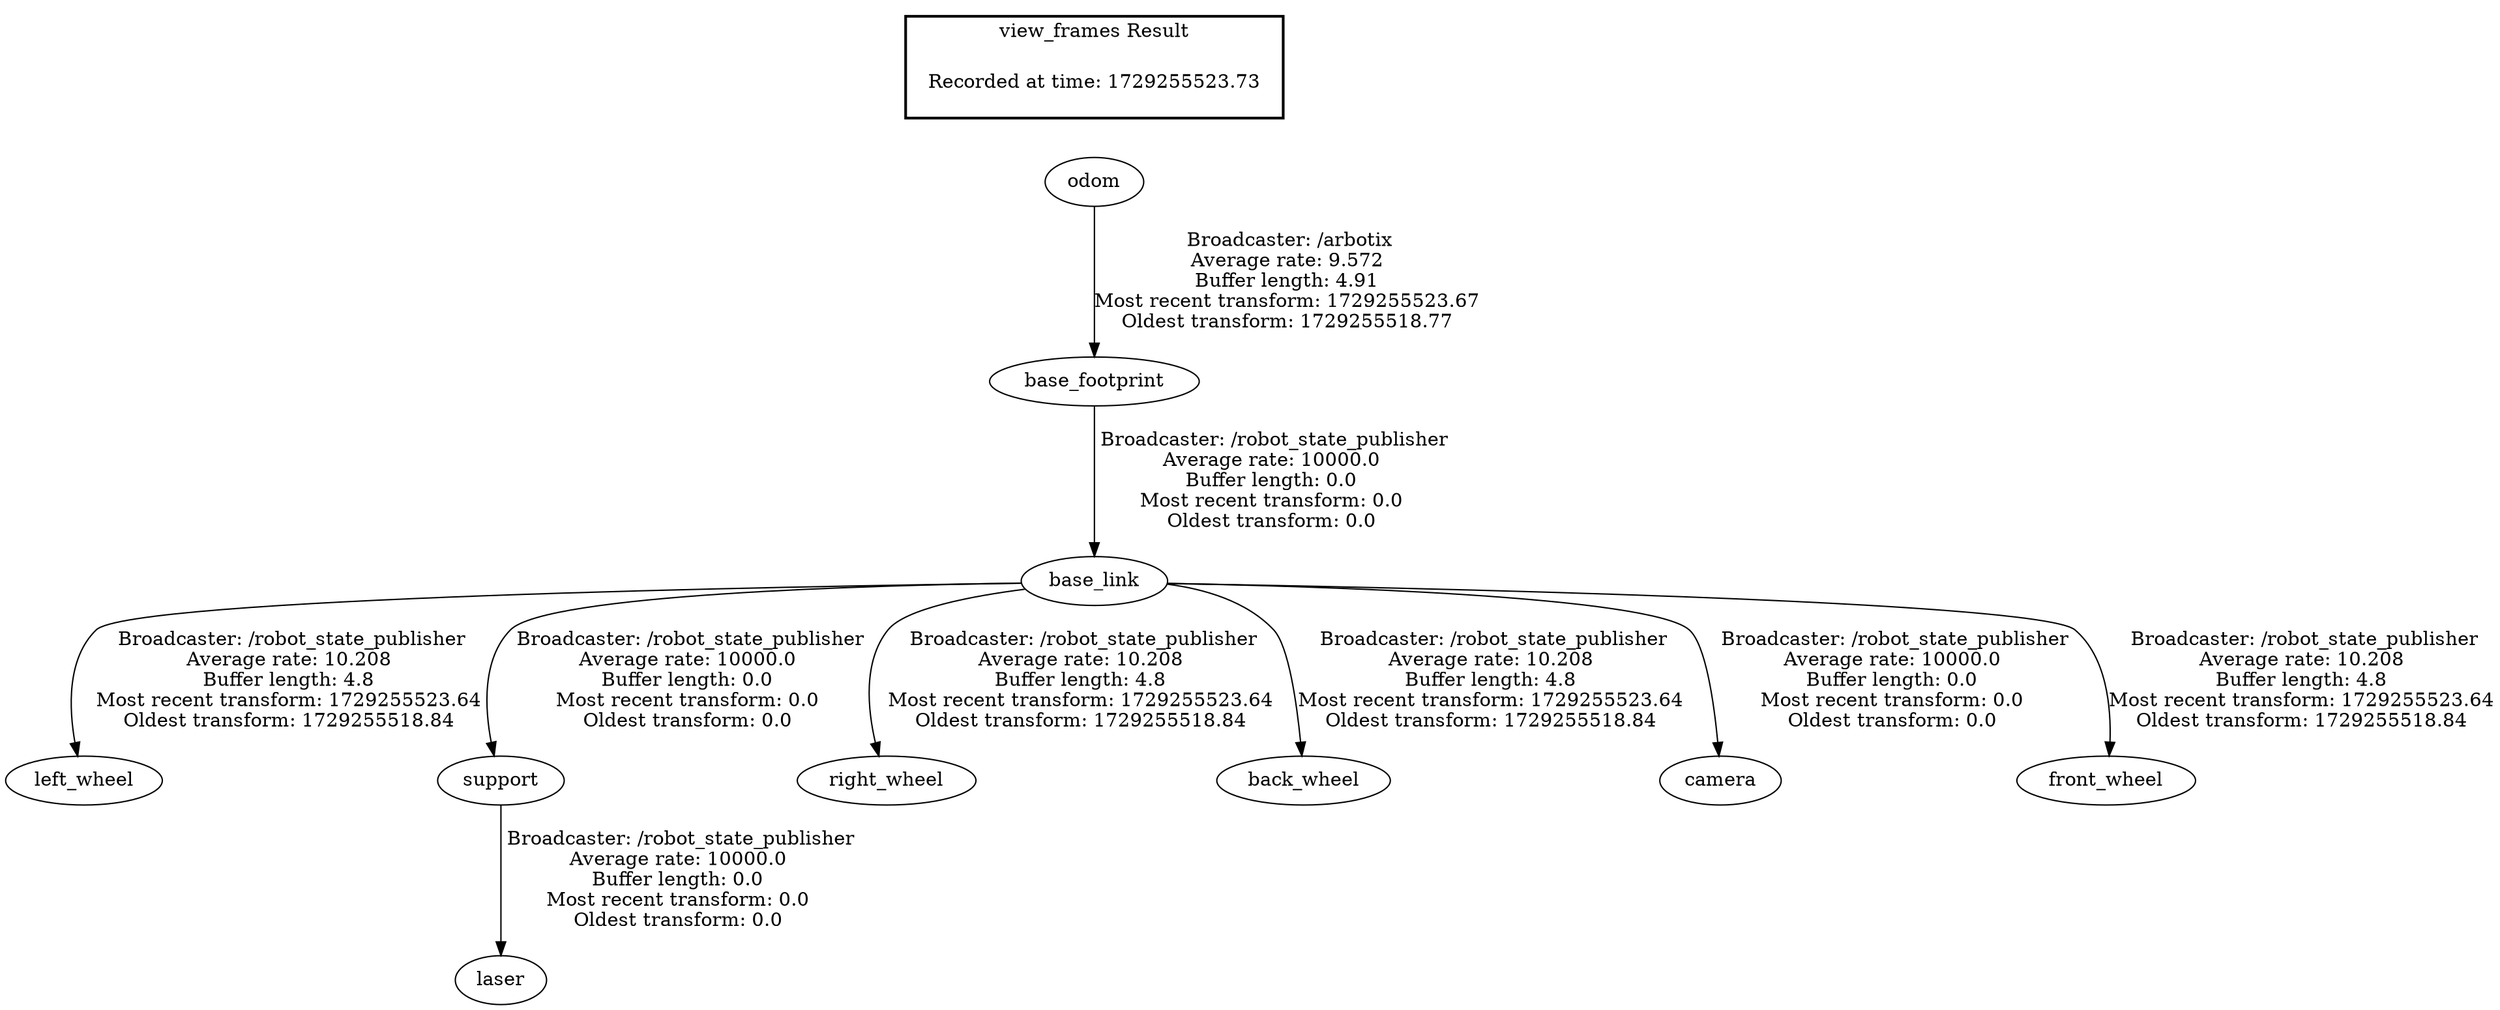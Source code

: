 digraph G {
"base_link" -> "left_wheel"[label=" Broadcaster: /robot_state_publisher\nAverage rate: 10.208\nBuffer length: 4.8\nMost recent transform: 1729255523.64\nOldest transform: 1729255518.84\n"];
"base_footprint" -> "base_link"[label=" Broadcaster: /robot_state_publisher\nAverage rate: 10000.0\nBuffer length: 0.0\nMost recent transform: 0.0\nOldest transform: 0.0\n"];
"support" -> "laser"[label=" Broadcaster: /robot_state_publisher\nAverage rate: 10000.0\nBuffer length: 0.0\nMost recent transform: 0.0\nOldest transform: 0.0\n"];
"base_link" -> "right_wheel"[label=" Broadcaster: /robot_state_publisher\nAverage rate: 10.208\nBuffer length: 4.8\nMost recent transform: 1729255523.64\nOldest transform: 1729255518.84\n"];
"base_link" -> "support"[label=" Broadcaster: /robot_state_publisher\nAverage rate: 10000.0\nBuffer length: 0.0\nMost recent transform: 0.0\nOldest transform: 0.0\n"];
"base_link" -> "back_wheel"[label=" Broadcaster: /robot_state_publisher\nAverage rate: 10.208\nBuffer length: 4.8\nMost recent transform: 1729255523.64\nOldest transform: 1729255518.84\n"];
"base_link" -> "camera"[label=" Broadcaster: /robot_state_publisher\nAverage rate: 10000.0\nBuffer length: 0.0\nMost recent transform: 0.0\nOldest transform: 0.0\n"];
"base_link" -> "front_wheel"[label=" Broadcaster: /robot_state_publisher\nAverage rate: 10.208\nBuffer length: 4.8\nMost recent transform: 1729255523.64\nOldest transform: 1729255518.84\n"];
"odom" -> "base_footprint"[label=" Broadcaster: /arbotix\nAverage rate: 9.572\nBuffer length: 4.91\nMost recent transform: 1729255523.67\nOldest transform: 1729255518.77\n"];
edge [style=invis];
 subgraph cluster_legend { style=bold; color=black; label ="view_frames Result";
"Recorded at time: 1729255523.73"[ shape=plaintext ] ;
}->"odom";
}